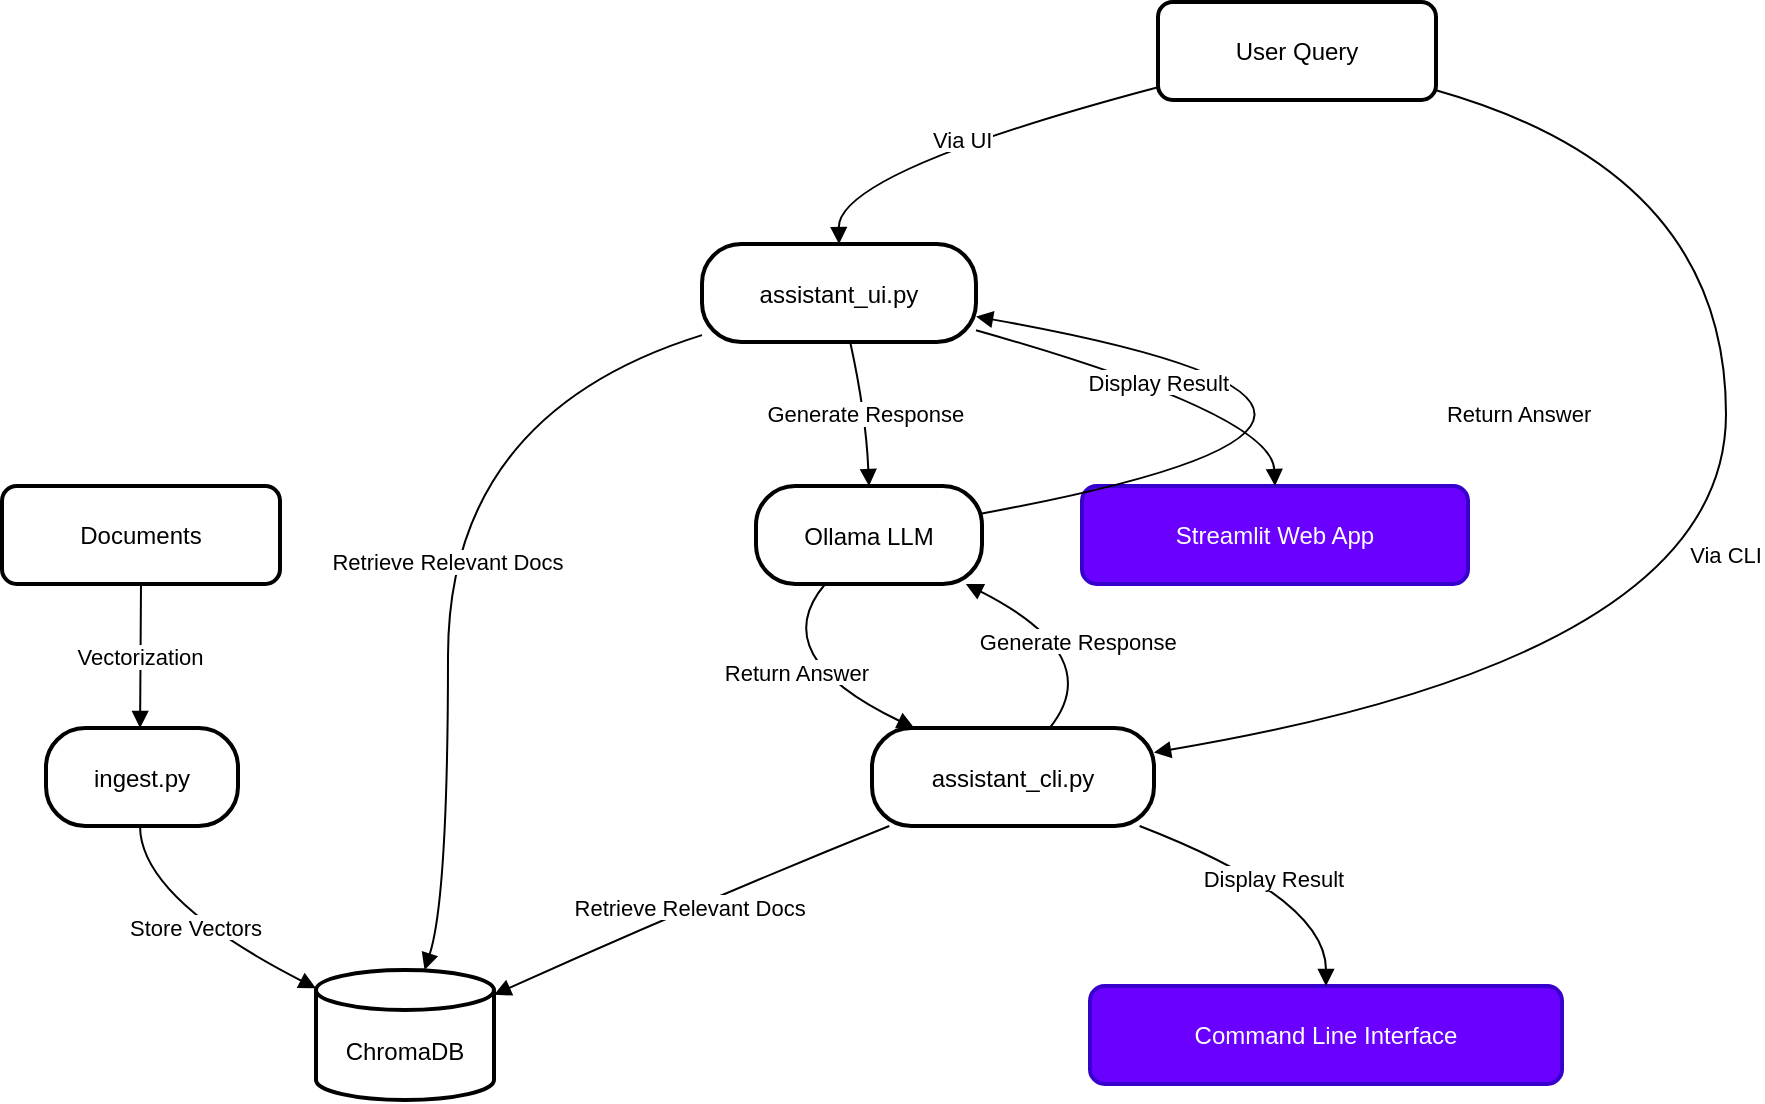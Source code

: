 <mxfile version="24.7.17">
  <diagram name="Page-1" id="V2LGaq0JJNxZmR7IoDnb">
    <mxGraphModel dx="1114" dy="999" grid="1" gridSize="10" guides="1" tooltips="1" connect="1" arrows="1" fold="1" page="1" pageScale="1" pageWidth="850" pageHeight="1100" math="0" shadow="0">
      <root>
        <mxCell id="0" />
        <mxCell id="1" parent="0" />
        <mxCell id="qNusOEtJu-__XEkCqBXV-1" value="Documents" style="whiteSpace=wrap;strokeWidth=2;rounded=1;" vertex="1" parent="1">
          <mxGeometry x="20" y="262" width="139" height="49" as="geometry" />
        </mxCell>
        <mxCell id="qNusOEtJu-__XEkCqBXV-2" value="ingest.py" style="rounded=1;arcSize=40;strokeWidth=2" vertex="1" parent="1">
          <mxGeometry x="42" y="383" width="96" height="49" as="geometry" />
        </mxCell>
        <mxCell id="qNusOEtJu-__XEkCqBXV-3" value="ChromaDB" style="shape=cylinder3;boundedLbl=1;backgroundOutline=1;size=10;strokeWidth=2;whiteSpace=wrap;" vertex="1" parent="1">
          <mxGeometry x="177" y="504" width="89" height="65" as="geometry" />
        </mxCell>
        <mxCell id="qNusOEtJu-__XEkCqBXV-4" value="User Query" style="whiteSpace=wrap;strokeWidth=2;rounded=1;" vertex="1" parent="1">
          <mxGeometry x="598" y="20" width="139" height="49" as="geometry" />
        </mxCell>
        <mxCell id="qNusOEtJu-__XEkCqBXV-5" value="assistant_ui.py" style="rounded=1;arcSize=40;strokeWidth=2" vertex="1" parent="1">
          <mxGeometry x="370" y="141" width="137" height="49" as="geometry" />
        </mxCell>
        <mxCell id="qNusOEtJu-__XEkCqBXV-6" value="assistant_cli.py" style="rounded=1;arcSize=40;strokeWidth=2" vertex="1" parent="1">
          <mxGeometry x="455" y="383" width="141" height="49" as="geometry" />
        </mxCell>
        <mxCell id="qNusOEtJu-__XEkCqBXV-7" value="Ollama LLM" style="rounded=1;arcSize=40;strokeWidth=2" vertex="1" parent="1">
          <mxGeometry x="397" y="262" width="113" height="49" as="geometry" />
        </mxCell>
        <mxCell id="qNusOEtJu-__XEkCqBXV-8" value="Streamlit Web App" style="whiteSpace=wrap;strokeWidth=2;fillColor=#6a00ff;fontColor=#ffffff;strokeColor=#3700CC;rounded=1;" vertex="1" parent="1">
          <mxGeometry x="560" y="262" width="193" height="49" as="geometry" />
        </mxCell>
        <mxCell id="qNusOEtJu-__XEkCqBXV-9" value="Command Line Interface" style="whiteSpace=wrap;strokeWidth=2;fillColor=#6a00ff;fontColor=#ffffff;strokeColor=#3700CC;rounded=1;" vertex="1" parent="1">
          <mxGeometry x="564" y="512" width="236" height="49" as="geometry" />
        </mxCell>
        <mxCell id="qNusOEtJu-__XEkCqBXV-10" value="Vectorization" style="curved=1;startArrow=none;endArrow=block;exitX=0.5;exitY=0.99;entryX=0.49;entryY=0;rounded=0;" edge="1" parent="1" source="qNusOEtJu-__XEkCqBXV-1" target="qNusOEtJu-__XEkCqBXV-2">
          <mxGeometry relative="1" as="geometry">
            <Array as="points" />
          </mxGeometry>
        </mxCell>
        <mxCell id="qNusOEtJu-__XEkCqBXV-11" value="Store Vectors" style="curved=1;startArrow=none;endArrow=block;exitX=0.49;exitY=0.99;entryX=0;entryY=0.14;rounded=0;" edge="1" parent="1" source="qNusOEtJu-__XEkCqBXV-2" target="qNusOEtJu-__XEkCqBXV-3">
          <mxGeometry relative="1" as="geometry">
            <Array as="points">
              <mxPoint x="89" y="468" />
            </Array>
          </mxGeometry>
        </mxCell>
        <mxCell id="qNusOEtJu-__XEkCqBXV-12" value="Via UI" style="curved=1;startArrow=none;endArrow=block;exitX=0;exitY=0.87;entryX=0.5;entryY=0;rounded=0;" edge="1" parent="1" source="qNusOEtJu-__XEkCqBXV-4" target="qNusOEtJu-__XEkCqBXV-5">
          <mxGeometry relative="1" as="geometry">
            <Array as="points">
              <mxPoint x="438" y="105" />
            </Array>
          </mxGeometry>
        </mxCell>
        <mxCell id="qNusOEtJu-__XEkCqBXV-13" value="Via CLI" style="curved=1;startArrow=none;endArrow=block;exitX=1;exitY=0.9;entryX=1;entryY=0.25;rounded=0;" edge="1" parent="1" source="qNusOEtJu-__XEkCqBXV-4" target="qNusOEtJu-__XEkCqBXV-6">
          <mxGeometry relative="1" as="geometry">
            <Array as="points">
              <mxPoint x="882" y="105" />
              <mxPoint x="882" y="347" />
            </Array>
          </mxGeometry>
        </mxCell>
        <mxCell id="qNusOEtJu-__XEkCqBXV-14" value="Retrieve Relevant Docs" style="curved=1;startArrow=none;endArrow=block;exitX=0;exitY=0.93;entryX=0.61;entryY=0;rounded=0;" edge="1" parent="1" source="qNusOEtJu-__XEkCqBXV-5" target="qNusOEtJu-__XEkCqBXV-3">
          <mxGeometry relative="1" as="geometry">
            <Array as="points">
              <mxPoint x="243" y="226" />
              <mxPoint x="243" y="468" />
            </Array>
          </mxGeometry>
        </mxCell>
        <mxCell id="qNusOEtJu-__XEkCqBXV-15" value="Retrieve Relevant Docs" style="curved=1;startArrow=none;endArrow=block;exitX=0.07;exitY=0.99;entryX=1;entryY=0.19;rounded=0;" edge="1" parent="1" source="qNusOEtJu-__XEkCqBXV-6" target="qNusOEtJu-__XEkCqBXV-3">
          <mxGeometry relative="1" as="geometry">
            <Array as="points">
              <mxPoint x="374" y="468" />
            </Array>
          </mxGeometry>
        </mxCell>
        <mxCell id="qNusOEtJu-__XEkCqBXV-16" value="Generate Response" style="curved=1;startArrow=none;endArrow=block;exitX=0.54;exitY=0.99;entryX=0.5;entryY=0;rounded=0;" edge="1" parent="1" source="qNusOEtJu-__XEkCqBXV-5" target="qNusOEtJu-__XEkCqBXV-7">
          <mxGeometry relative="1" as="geometry">
            <Array as="points">
              <mxPoint x="452" y="226" />
            </Array>
          </mxGeometry>
        </mxCell>
        <mxCell id="qNusOEtJu-__XEkCqBXV-17" value="Generate Response" style="curved=1;startArrow=none;endArrow=block;exitX=0.63;exitY=0;entryX=0.92;entryY=0.99;rounded=0;" edge="1" parent="1" source="qNusOEtJu-__XEkCqBXV-6" target="qNusOEtJu-__XEkCqBXV-7">
          <mxGeometry relative="1" as="geometry">
            <Array as="points">
              <mxPoint x="573" y="347" />
            </Array>
          </mxGeometry>
        </mxCell>
        <mxCell id="qNusOEtJu-__XEkCqBXV-18" value="Return Answer" style="curved=1;startArrow=none;endArrow=block;exitX=1;exitY=0.28;entryX=1;entryY=0.74;rounded=0;" edge="1" parent="1" source="qNusOEtJu-__XEkCqBXV-7" target="qNusOEtJu-__XEkCqBXV-5">
          <mxGeometry relative="1" as="geometry">
            <Array as="points">
              <mxPoint x="780" y="226" />
            </Array>
          </mxGeometry>
        </mxCell>
        <mxCell id="qNusOEtJu-__XEkCqBXV-19" value="Return Answer" style="curved=1;startArrow=none;endArrow=block;exitX=0.31;exitY=0.99;entryX=0.15;entryY=0;rounded=0;" edge="1" parent="1" source="qNusOEtJu-__XEkCqBXV-7" target="qNusOEtJu-__XEkCqBXV-6">
          <mxGeometry relative="1" as="geometry">
            <Array as="points">
              <mxPoint x="401" y="347" />
            </Array>
          </mxGeometry>
        </mxCell>
        <mxCell id="qNusOEtJu-__XEkCqBXV-20" value="Display Result" style="curved=1;startArrow=none;endArrow=block;exitX=1;exitY=0.88;entryX=0.5;entryY=0;rounded=0;" edge="1" parent="1" source="qNusOEtJu-__XEkCqBXV-5" target="qNusOEtJu-__XEkCqBXV-8">
          <mxGeometry relative="1" as="geometry">
            <Array as="points">
              <mxPoint x="655" y="226" />
            </Array>
          </mxGeometry>
        </mxCell>
        <mxCell id="qNusOEtJu-__XEkCqBXV-21" value="Display Result" style="curved=1;startArrow=none;endArrow=block;exitX=0.94;exitY=0.99;entryX=0.5;entryY=0;rounded=0;" edge="1" parent="1" source="qNusOEtJu-__XEkCqBXV-6" target="qNusOEtJu-__XEkCqBXV-9">
          <mxGeometry relative="1" as="geometry">
            <Array as="points">
              <mxPoint x="682" y="468" />
            </Array>
          </mxGeometry>
        </mxCell>
      </root>
    </mxGraphModel>
  </diagram>
</mxfile>
